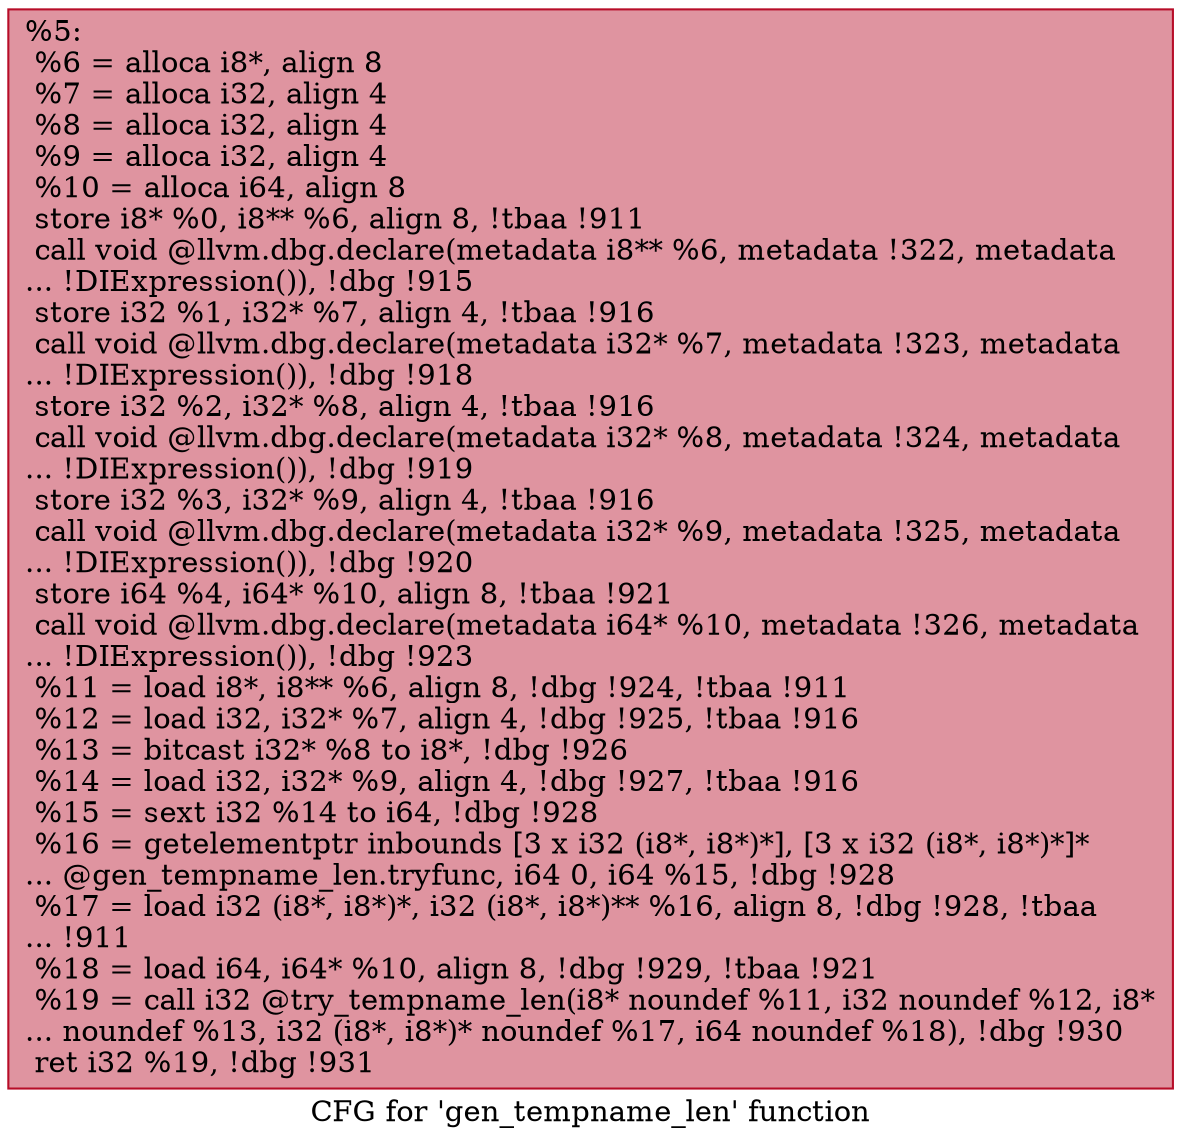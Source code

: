 digraph "CFG for 'gen_tempname_len' function" {
	label="CFG for 'gen_tempname_len' function";

	Node0xcaab20 [shape=record,color="#b70d28ff", style=filled, fillcolor="#b70d2870",label="{%5:\l  %6 = alloca i8*, align 8\l  %7 = alloca i32, align 4\l  %8 = alloca i32, align 4\l  %9 = alloca i32, align 4\l  %10 = alloca i64, align 8\l  store i8* %0, i8** %6, align 8, !tbaa !911\l  call void @llvm.dbg.declare(metadata i8** %6, metadata !322, metadata\l... !DIExpression()), !dbg !915\l  store i32 %1, i32* %7, align 4, !tbaa !916\l  call void @llvm.dbg.declare(metadata i32* %7, metadata !323, metadata\l... !DIExpression()), !dbg !918\l  store i32 %2, i32* %8, align 4, !tbaa !916\l  call void @llvm.dbg.declare(metadata i32* %8, metadata !324, metadata\l... !DIExpression()), !dbg !919\l  store i32 %3, i32* %9, align 4, !tbaa !916\l  call void @llvm.dbg.declare(metadata i32* %9, metadata !325, metadata\l... !DIExpression()), !dbg !920\l  store i64 %4, i64* %10, align 8, !tbaa !921\l  call void @llvm.dbg.declare(metadata i64* %10, metadata !326, metadata\l... !DIExpression()), !dbg !923\l  %11 = load i8*, i8** %6, align 8, !dbg !924, !tbaa !911\l  %12 = load i32, i32* %7, align 4, !dbg !925, !tbaa !916\l  %13 = bitcast i32* %8 to i8*, !dbg !926\l  %14 = load i32, i32* %9, align 4, !dbg !927, !tbaa !916\l  %15 = sext i32 %14 to i64, !dbg !928\l  %16 = getelementptr inbounds [3 x i32 (i8*, i8*)*], [3 x i32 (i8*, i8*)*]*\l... @gen_tempname_len.tryfunc, i64 0, i64 %15, !dbg !928\l  %17 = load i32 (i8*, i8*)*, i32 (i8*, i8*)** %16, align 8, !dbg !928, !tbaa\l... !911\l  %18 = load i64, i64* %10, align 8, !dbg !929, !tbaa !921\l  %19 = call i32 @try_tempname_len(i8* noundef %11, i32 noundef %12, i8*\l... noundef %13, i32 (i8*, i8*)* noundef %17, i64 noundef %18), !dbg !930\l  ret i32 %19, !dbg !931\l}"];
}
